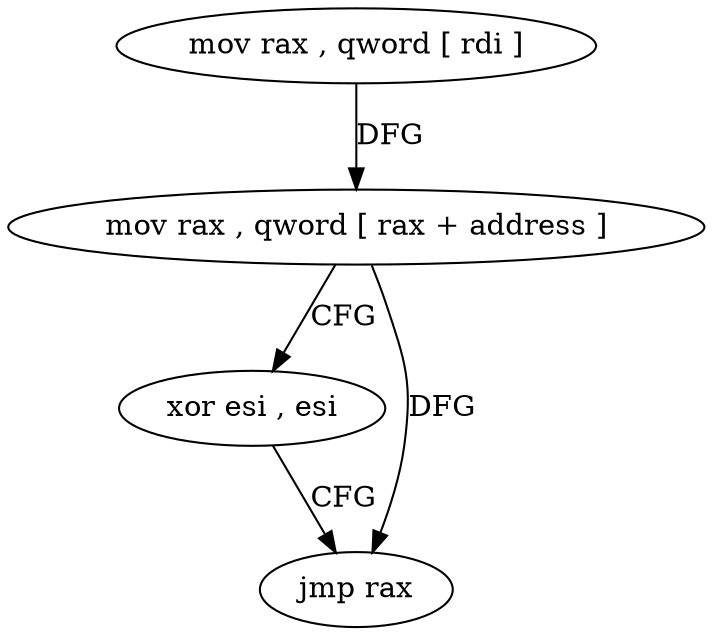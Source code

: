 digraph "func" {
"185792" [label = "mov rax , qword [ rdi ]" ]
"185795" [label = "mov rax , qword [ rax + address ]" ]
"185799" [label = "xor esi , esi" ]
"185801" [label = "jmp rax" ]
"185792" -> "185795" [ label = "DFG" ]
"185795" -> "185799" [ label = "CFG" ]
"185795" -> "185801" [ label = "DFG" ]
"185799" -> "185801" [ label = "CFG" ]
}
